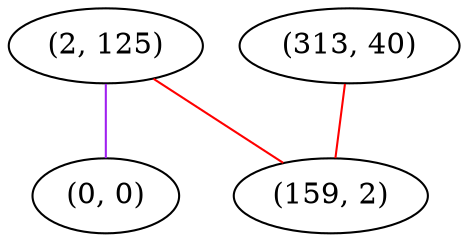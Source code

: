 graph "" {
"(2, 125)";
"(0, 0)";
"(313, 40)";
"(159, 2)";
"(2, 125)" -- "(0, 0)"  [color=purple, key=0, weight=4];
"(2, 125)" -- "(159, 2)"  [color=red, key=0, weight=1];
"(313, 40)" -- "(159, 2)"  [color=red, key=0, weight=1];
}
